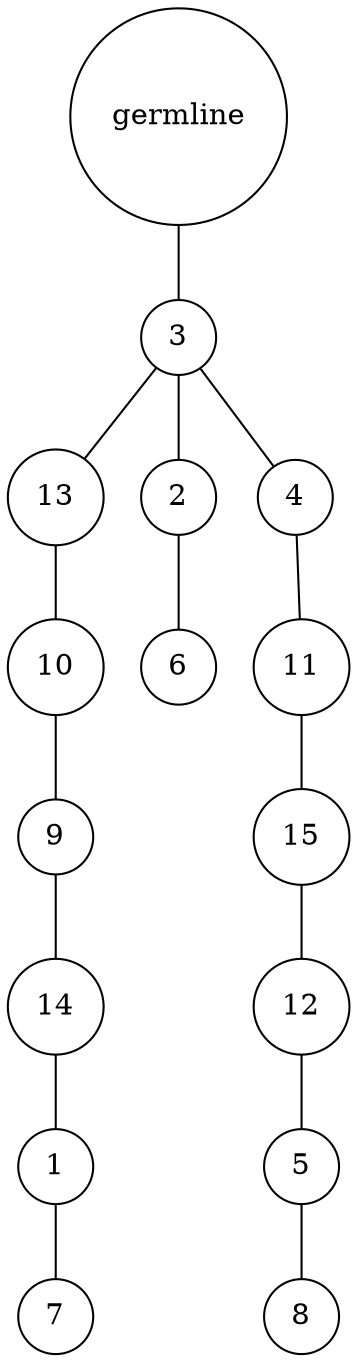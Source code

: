 graph {
	rankdir=UD;
	splines=line;
	node [shape=circle]
	"0x7fdd1e0a8e50" [label="germline"];
	"0x7fdd1e0a8e80" [label="3"];
	"0x7fdd1e0a8e50" -- "0x7fdd1e0a8e80" ;
	"0x7fdd1e0a8eb0" [label="13"];
	"0x7fdd1e0a8e80" -- "0x7fdd1e0a8eb0" ;
	"0x7fdd1e0a8ee0" [label="10"];
	"0x7fdd1e0a8eb0" -- "0x7fdd1e0a8ee0" ;
	"0x7fdd1e0a8f10" [label="9"];
	"0x7fdd1e0a8ee0" -- "0x7fdd1e0a8f10" ;
	"0x7fdd1e0a8f40" [label="14"];
	"0x7fdd1e0a8f10" -- "0x7fdd1e0a8f40" ;
	"0x7fdd1e0a8f70" [label="1"];
	"0x7fdd1e0a8f40" -- "0x7fdd1e0a8f70" ;
	"0x7fdd1e0a8fa0" [label="7"];
	"0x7fdd1e0a8f70" -- "0x7fdd1e0a8fa0" ;
	"0x7fdd1e0a8fd0" [label="2"];
	"0x7fdd1e0a8e80" -- "0x7fdd1e0a8fd0" ;
	"0x7fdd48caf040" [label="6"];
	"0x7fdd1e0a8fd0" -- "0x7fdd48caf040" ;
	"0x7fdd48caf070" [label="4"];
	"0x7fdd1e0a8e80" -- "0x7fdd48caf070" ;
	"0x7fdd48caf0a0" [label="11"];
	"0x7fdd48caf070" -- "0x7fdd48caf0a0" ;
	"0x7fdd48caf0d0" [label="15"];
	"0x7fdd48caf0a0" -- "0x7fdd48caf0d0" ;
	"0x7fdd48caf100" [label="12"];
	"0x7fdd48caf0d0" -- "0x7fdd48caf100" ;
	"0x7fdd48caf130" [label="5"];
	"0x7fdd48caf100" -- "0x7fdd48caf130" ;
	"0x7fdd48caf160" [label="8"];
	"0x7fdd48caf130" -- "0x7fdd48caf160" ;
}
